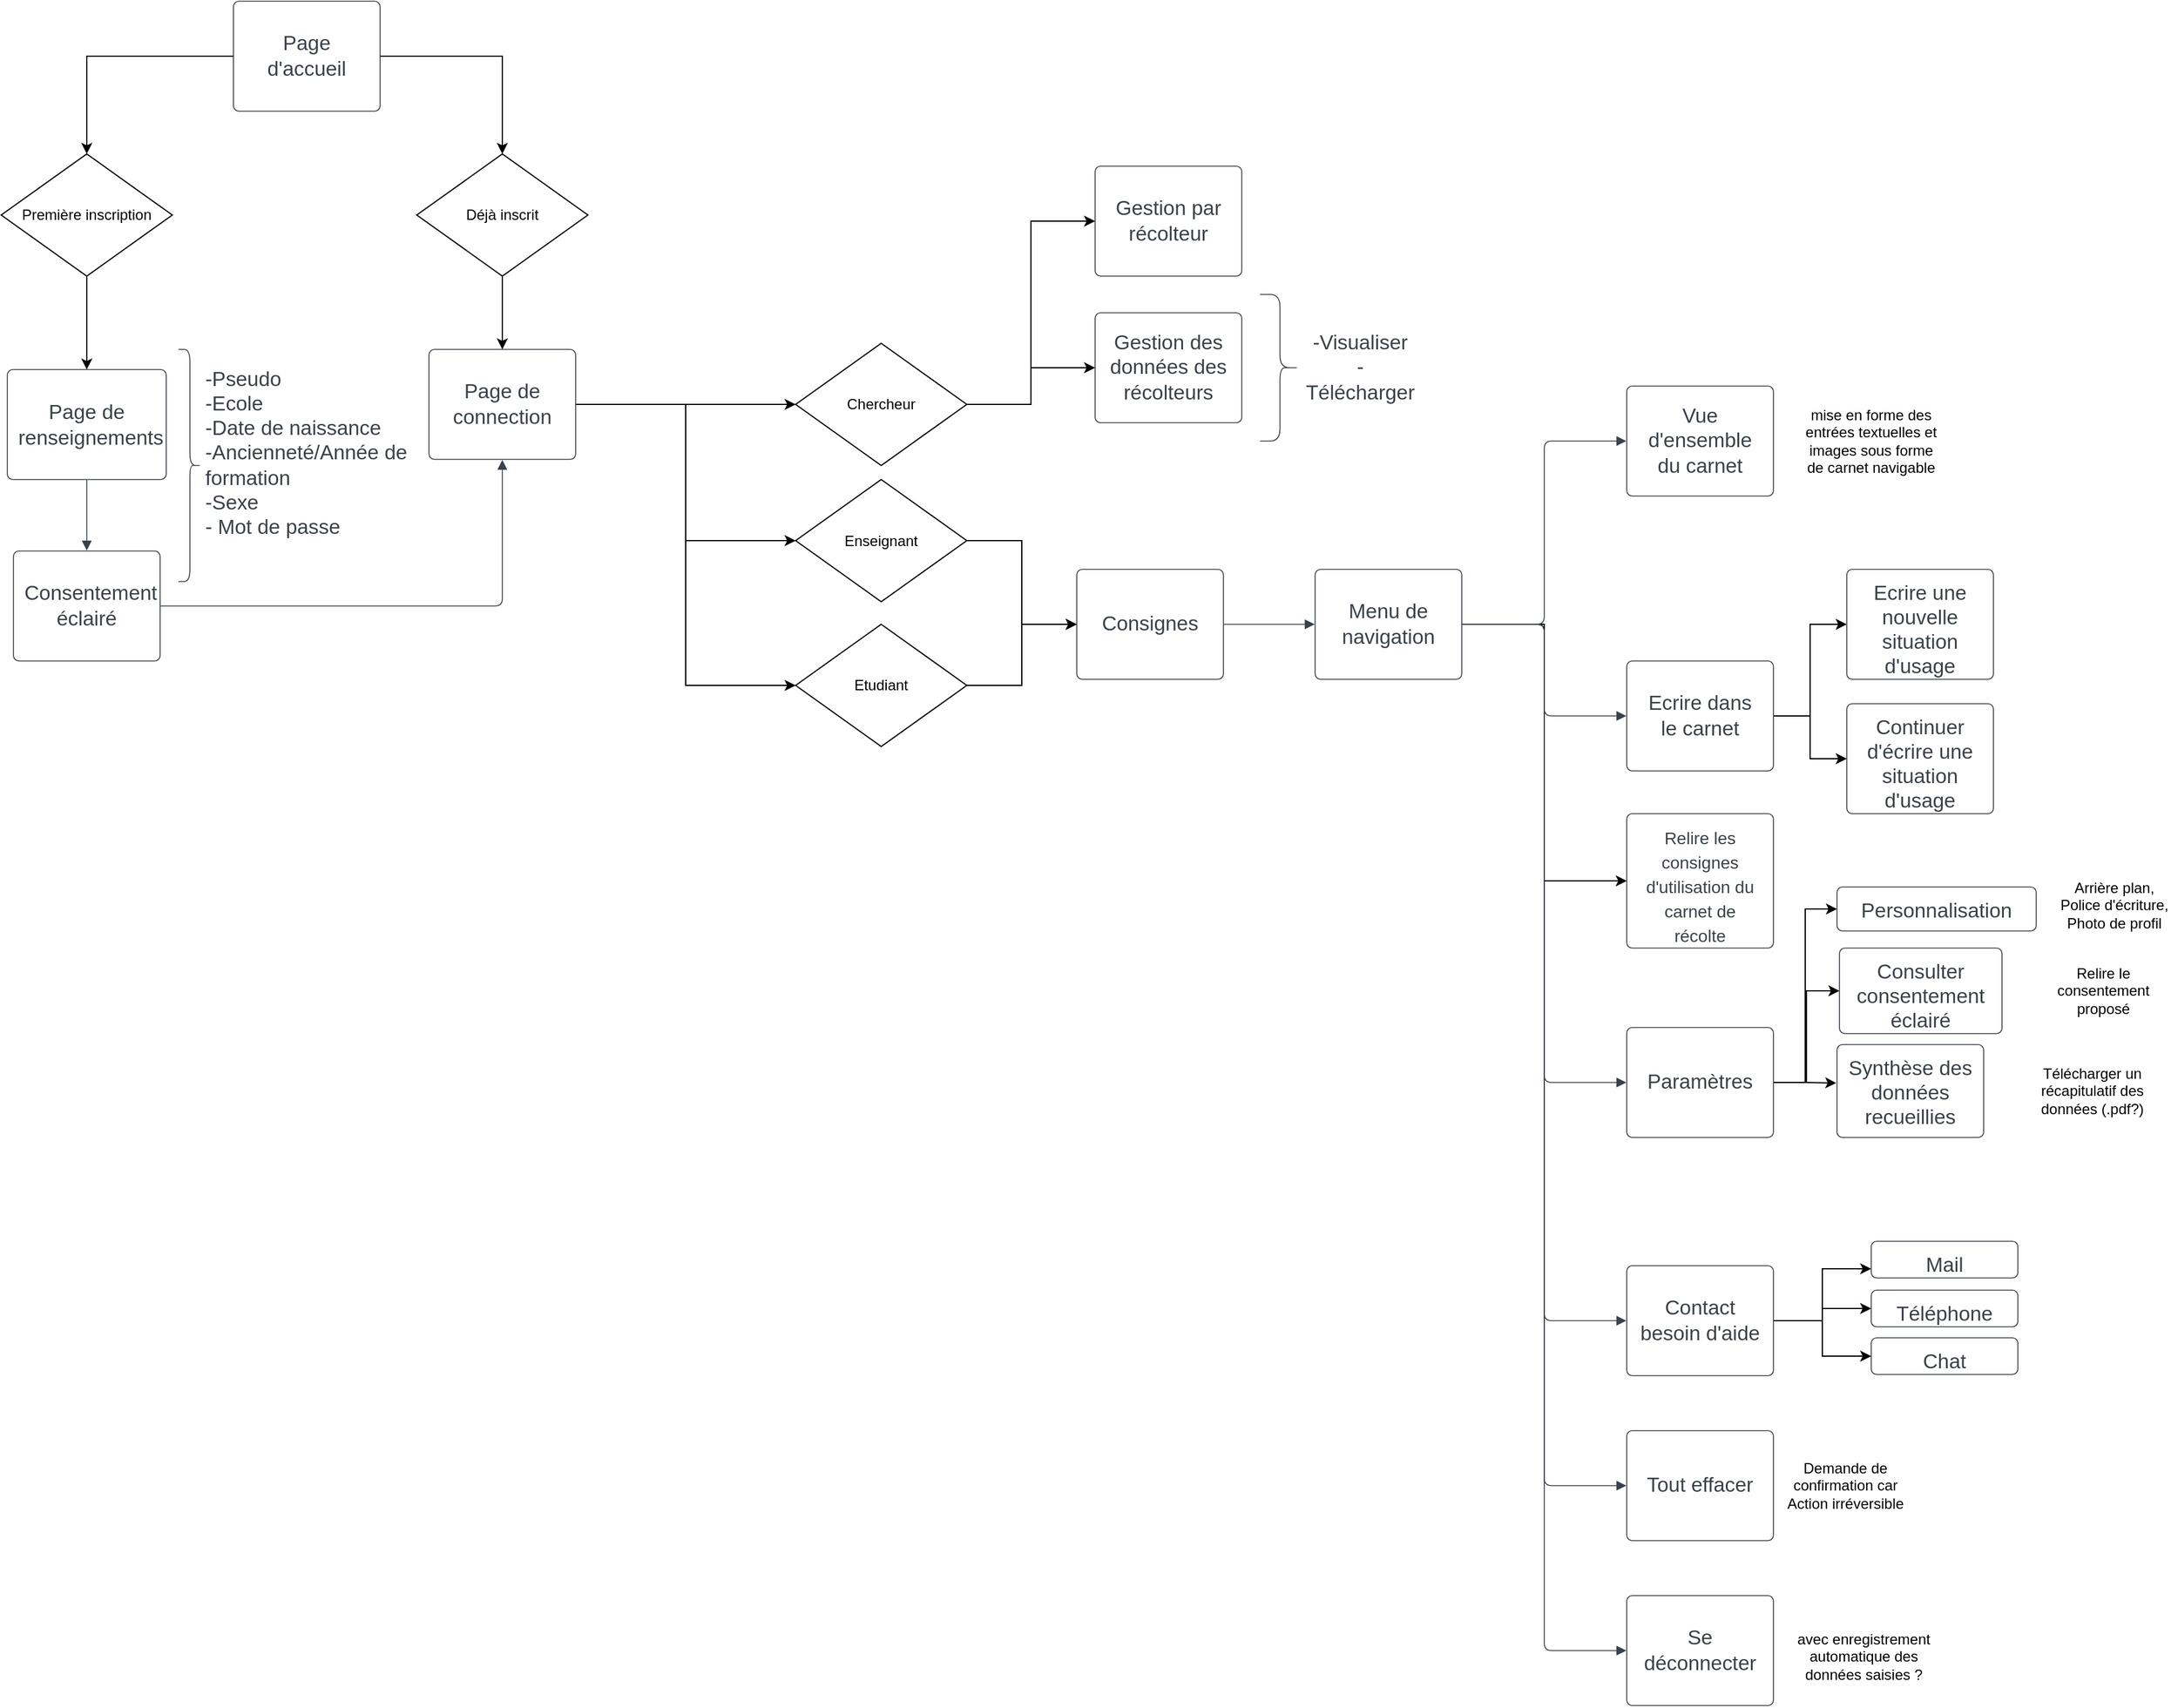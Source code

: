 <mxfile version="20.6.0" type="github">
  <diagram id="_ci9421NlBNcdpJC809w" name="Page-1">
    <mxGraphModel dx="1422" dy="724" grid="1" gridSize="10" guides="1" tooltips="1" connect="1" arrows="1" fold="1" page="1" pageScale="1" pageWidth="827" pageHeight="1169" math="0" shadow="0">
      <root>
        <mxCell id="0" />
        <mxCell id="1" parent="0" />
        <mxCell id="W4hoBnvtbnbARV8sKlFh-2" style="edgeStyle=orthogonalEdgeStyle;rounded=0;orthogonalLoop=1;jettySize=auto;html=1;entryX=0.5;entryY=0;entryDx=0;entryDy=0;" edge="1" parent="1" source="ZJl0EIgOyHRKj7NYJLY0-1" target="W4hoBnvtbnbARV8sKlFh-1">
          <mxGeometry relative="1" as="geometry" />
        </mxCell>
        <mxCell id="W4hoBnvtbnbARV8sKlFh-5" style="edgeStyle=orthogonalEdgeStyle;rounded=0;orthogonalLoop=1;jettySize=auto;html=1;entryX=0.5;entryY=0;entryDx=0;entryDy=0;" edge="1" parent="1" source="ZJl0EIgOyHRKj7NYJLY0-1" target="W4hoBnvtbnbARV8sKlFh-4">
          <mxGeometry relative="1" as="geometry" />
        </mxCell>
        <UserObject label="Page d&#39;accueil" lucidchartObjectId="AYM.x1uL-YJM" id="ZJl0EIgOyHRKj7NYJLY0-1">
          <mxCell style="html=1;overflow=block;blockSpacing=1;whiteSpace=wrap;fontSize=16.7;fontColor=#3a414a;spacing=9;strokeColor=#3a414a;strokeOpacity=100;rounded=1;absoluteArcSize=1;arcSize=9;strokeWidth=0.8;" parent="1" vertex="1">
            <mxGeometry x="300" y="75" width="120" height="90" as="geometry" />
          </mxCell>
        </UserObject>
        <mxCell id="W4hoBnvtbnbARV8sKlFh-10" style="edgeStyle=orthogonalEdgeStyle;rounded=0;orthogonalLoop=1;jettySize=auto;html=1;" edge="1" parent="1" source="ZJl0EIgOyHRKj7NYJLY0-4" target="W4hoBnvtbnbARV8sKlFh-7">
          <mxGeometry relative="1" as="geometry" />
        </mxCell>
        <mxCell id="W4hoBnvtbnbARV8sKlFh-11" style="edgeStyle=orthogonalEdgeStyle;rounded=0;orthogonalLoop=1;jettySize=auto;html=1;entryX=0;entryY=0.5;entryDx=0;entryDy=0;" edge="1" parent="1" source="ZJl0EIgOyHRKj7NYJLY0-4" target="W4hoBnvtbnbARV8sKlFh-8">
          <mxGeometry relative="1" as="geometry" />
        </mxCell>
        <mxCell id="W4hoBnvtbnbARV8sKlFh-12" style="edgeStyle=orthogonalEdgeStyle;rounded=0;orthogonalLoop=1;jettySize=auto;html=1;entryX=0;entryY=0.5;entryDx=0;entryDy=0;" edge="1" parent="1" source="ZJl0EIgOyHRKj7NYJLY0-4" target="W4hoBnvtbnbARV8sKlFh-9">
          <mxGeometry relative="1" as="geometry" />
        </mxCell>
        <UserObject label="Page de connection" lucidchartObjectId="6YM.qOHt7H16" id="ZJl0EIgOyHRKj7NYJLY0-4">
          <mxCell style="html=1;overflow=block;blockSpacing=1;whiteSpace=wrap;fontSize=16.7;fontColor=#3a414a;spacing=9;strokeColor=#3a414a;strokeOpacity=100;rounded=1;absoluteArcSize=1;arcSize=9;strokeWidth=0.8;" parent="1" vertex="1">
            <mxGeometry x="460" y="360" width="120" height="90" as="geometry" />
          </mxCell>
        </UserObject>
        <UserObject label="Consentement éclairé" lucidchartObjectId="sZM.cIIhJT13" id="ZJl0EIgOyHRKj7NYJLY0-5">
          <mxCell style="html=1;overflow=block;blockSpacing=1;whiteSpace=wrap;fontSize=16.7;fontColor=#3a414a;spacing=9;strokeColor=#3a414a;strokeOpacity=100;rounded=1;absoluteArcSize=1;arcSize=9;strokeWidth=0.8;" parent="1" vertex="1">
            <mxGeometry x="120" y="525" width="120" height="90" as="geometry" />
          </mxCell>
        </UserObject>
        <UserObject label="Gestion par récolteur" lucidchartObjectId="-1M.Er1j2mVA" id="ZJl0EIgOyHRKj7NYJLY0-15">
          <mxCell style="html=1;overflow=block;blockSpacing=1;whiteSpace=wrap;fontSize=16.7;fontColor=#3a414a;spacing=9;strokeColor=#3a414a;strokeOpacity=100;rounded=1;absoluteArcSize=1;arcSize=9;strokeWidth=0.8;" parent="1" vertex="1">
            <mxGeometry x="1005" y="210" width="120" height="90" as="geometry" />
          </mxCell>
        </UserObject>
        <UserObject label="Gestion des données des récolteurs" lucidchartObjectId="l2M.fHgAraxA" id="ZJl0EIgOyHRKj7NYJLY0-16">
          <mxCell style="html=1;overflow=block;blockSpacing=1;whiteSpace=wrap;fontSize=16.7;fontColor=#3a414a;spacing=9;strokeColor=#3a414a;strokeOpacity=100;rounded=1;absoluteArcSize=1;arcSize=9;strokeWidth=0.8;" parent="1" vertex="1">
            <mxGeometry x="1005" y="330" width="120" height="90" as="geometry" />
          </mxCell>
        </UserObject>
        <UserObject label="Vue d&#39;ensemble du carnet" lucidchartObjectId="Y4M.zDFyay5S" id="ZJl0EIgOyHRKj7NYJLY0-19">
          <mxCell style="html=1;overflow=block;blockSpacing=1;whiteSpace=wrap;fontSize=16.7;fontColor=#3a414a;spacing=9;strokeColor=#3a414a;strokeOpacity=100;rounded=1;absoluteArcSize=1;arcSize=9;strokeWidth=0.8;" parent="1" vertex="1">
            <mxGeometry x="1440" y="390" width="120" height="90" as="geometry" />
          </mxCell>
        </UserObject>
        <mxCell id="7s3f1aYTtnk-ZKyeHW6k-4" style="edgeStyle=orthogonalEdgeStyle;rounded=0;orthogonalLoop=1;jettySize=auto;html=1;entryX=0;entryY=0.5;entryDx=0;entryDy=0;fontSize=14;" parent="1" source="ZJl0EIgOyHRKj7NYJLY0-20" target="7s3f1aYTtnk-ZKyeHW6k-1" edge="1">
          <mxGeometry relative="1" as="geometry" />
        </mxCell>
        <mxCell id="7s3f1aYTtnk-ZKyeHW6k-5" style="edgeStyle=orthogonalEdgeStyle;rounded=0;orthogonalLoop=1;jettySize=auto;html=1;entryX=0;entryY=0.5;entryDx=0;entryDy=0;fontSize=14;" parent="1" source="ZJl0EIgOyHRKj7NYJLY0-20" target="7s3f1aYTtnk-ZKyeHW6k-2" edge="1">
          <mxGeometry relative="1" as="geometry" />
        </mxCell>
        <UserObject label="Ecrire dans le carnet" lucidchartObjectId="_4M.7PR6vPwe" id="ZJl0EIgOyHRKj7NYJLY0-20">
          <mxCell style="html=1;overflow=block;blockSpacing=1;whiteSpace=wrap;fontSize=16.7;fontColor=#3a414a;spacing=9;strokeColor=#3a414a;strokeOpacity=100;rounded=1;absoluteArcSize=1;arcSize=9;strokeWidth=0.8;" parent="1" vertex="1">
            <mxGeometry x="1440" y="615" width="120" height="90" as="geometry" />
          </mxCell>
        </UserObject>
        <mxCell id="7s3f1aYTtnk-ZKyeHW6k-9" style="edgeStyle=orthogonalEdgeStyle;rounded=0;orthogonalLoop=1;jettySize=auto;html=1;entryX=0;entryY=0.5;entryDx=0;entryDy=0;fontSize=14;" parent="1" source="ZJl0EIgOyHRKj7NYJLY0-24" target="ZJl0EIgOyHRKj7NYJLY0-72" edge="1">
          <mxGeometry relative="1" as="geometry" />
        </mxCell>
        <mxCell id="7s3f1aYTtnk-ZKyeHW6k-10" style="edgeStyle=orthogonalEdgeStyle;rounded=0;orthogonalLoop=1;jettySize=auto;html=1;fontSize=14;" parent="1" source="ZJl0EIgOyHRKj7NYJLY0-24" target="ZJl0EIgOyHRKj7NYJLY0-74" edge="1">
          <mxGeometry relative="1" as="geometry" />
        </mxCell>
        <mxCell id="7s3f1aYTtnk-ZKyeHW6k-11" style="edgeStyle=orthogonalEdgeStyle;rounded=0;orthogonalLoop=1;jettySize=auto;html=1;entryX=-0.005;entryY=0.414;entryDx=0;entryDy=0;entryPerimeter=0;fontSize=14;" parent="1" source="ZJl0EIgOyHRKj7NYJLY0-24" target="ZJl0EIgOyHRKj7NYJLY0-75" edge="1">
          <mxGeometry relative="1" as="geometry" />
        </mxCell>
        <UserObject label="Paramètres" lucidchartObjectId="Q5M.YRusNy6M" id="ZJl0EIgOyHRKj7NYJLY0-24">
          <mxCell style="html=1;overflow=block;blockSpacing=1;whiteSpace=wrap;fontSize=16.7;fontColor=#3a414a;spacing=9;strokeColor=#3a414a;strokeOpacity=100;rounded=1;absoluteArcSize=1;arcSize=9;strokeWidth=0.8;" parent="1" vertex="1">
            <mxGeometry x="1440" y="915" width="120" height="90" as="geometry" />
          </mxCell>
        </UserObject>
        <mxCell id="ZJl0EIgOyHRKj7NYJLY0-86" style="edgeStyle=orthogonalEdgeStyle;rounded=0;orthogonalLoop=1;jettySize=auto;html=1;entryX=0;entryY=0.75;entryDx=0;entryDy=0;" parent="1" source="ZJl0EIgOyHRKj7NYJLY0-25" target="ZJl0EIgOyHRKj7NYJLY0-81" edge="1">
          <mxGeometry relative="1" as="geometry" />
        </mxCell>
        <mxCell id="ZJl0EIgOyHRKj7NYJLY0-87" style="edgeStyle=orthogonalEdgeStyle;rounded=0;orthogonalLoop=1;jettySize=auto;html=1;entryX=0;entryY=0.5;entryDx=0;entryDy=0;" parent="1" source="ZJl0EIgOyHRKj7NYJLY0-25" target="ZJl0EIgOyHRKj7NYJLY0-80" edge="1">
          <mxGeometry relative="1" as="geometry" />
        </mxCell>
        <mxCell id="ZJl0EIgOyHRKj7NYJLY0-88" style="edgeStyle=orthogonalEdgeStyle;rounded=0;orthogonalLoop=1;jettySize=auto;html=1;entryX=0;entryY=0.5;entryDx=0;entryDy=0;" parent="1" source="ZJl0EIgOyHRKj7NYJLY0-25" target="ZJl0EIgOyHRKj7NYJLY0-79" edge="1">
          <mxGeometry relative="1" as="geometry" />
        </mxCell>
        <UserObject label="Contact besoin d&#39;aide" lucidchartObjectId="X5M.JyQG0hy0" id="ZJl0EIgOyHRKj7NYJLY0-25">
          <mxCell style="html=1;overflow=block;blockSpacing=1;whiteSpace=wrap;fontSize=16.7;fontColor=#3a414a;spacing=9;strokeColor=#3a414a;strokeOpacity=100;rounded=1;absoluteArcSize=1;arcSize=9;strokeWidth=0.8;" parent="1" vertex="1">
            <mxGeometry x="1440" y="1110" width="120" height="90" as="geometry" />
          </mxCell>
        </UserObject>
        <UserObject label="Tout effacer" lucidchartObjectId="75M.VQ58b_Jm" id="ZJl0EIgOyHRKj7NYJLY0-26">
          <mxCell style="html=1;overflow=block;blockSpacing=1;whiteSpace=wrap;fontSize=16.7;fontColor=#3a414a;spacing=9;strokeColor=#3a414a;strokeOpacity=100;rounded=1;absoluteArcSize=1;arcSize=9;strokeWidth=0.8;" parent="1" vertex="1">
            <mxGeometry x="1440" y="1245" width="120" height="90" as="geometry" />
          </mxCell>
        </UserObject>
        <UserObject label="Se déconnecter" lucidchartObjectId="b6M.UAQ0L-1w" id="ZJl0EIgOyHRKj7NYJLY0-27">
          <mxCell style="html=1;overflow=block;blockSpacing=1;whiteSpace=wrap;fontSize=16.7;fontColor=#3a414a;spacing=9;strokeColor=#3a414a;strokeOpacity=100;rounded=1;absoluteArcSize=1;arcSize=9;strokeWidth=0.8;" parent="1" vertex="1">
            <mxGeometry x="1440" y="1380" width="120" height="90" as="geometry" />
          </mxCell>
        </UserObject>
        <mxCell id="7s3f1aYTtnk-ZKyeHW6k-6" style="edgeStyle=orthogonalEdgeStyle;rounded=0;orthogonalLoop=1;jettySize=auto;html=1;entryX=0;entryY=0.5;entryDx=0;entryDy=0;fontSize=14;" parent="1" source="ZJl0EIgOyHRKj7NYJLY0-28" target="7s3f1aYTtnk-ZKyeHW6k-3" edge="1">
          <mxGeometry relative="1" as="geometry" />
        </mxCell>
        <UserObject label="Menu de navigation" lucidchartObjectId="X6M.t33oavB." id="ZJl0EIgOyHRKj7NYJLY0-28">
          <mxCell style="html=1;overflow=block;blockSpacing=1;whiteSpace=wrap;fontSize=16.7;fontColor=#3a414a;spacing=9;strokeColor=#3a414a;strokeOpacity=100;rounded=1;absoluteArcSize=1;arcSize=9;strokeWidth=0.8;" parent="1" vertex="1">
            <mxGeometry x="1185" y="540" width="120" height="90" as="geometry" />
          </mxCell>
        </UserObject>
        <UserObject label="" lucidchartObjectId="V7M.rNvB-Zm." id="ZJl0EIgOyHRKj7NYJLY0-29">
          <mxCell style="html=1;jettySize=18;whiteSpace=wrap;fontSize=13;strokeColor=#3a414a;strokeOpacity=100;strokeWidth=0.8;rounded=1;arcSize=12;edgeStyle=orthogonalEdgeStyle;startArrow=none;endArrow=block;endFill=1;exitX=1.003;exitY=0.5;exitPerimeter=0;entryX=-0.003;entryY=0.5;entryPerimeter=0;" parent="1" source="ZJl0EIgOyHRKj7NYJLY0-28" target="ZJl0EIgOyHRKj7NYJLY0-19" edge="1">
            <mxGeometry width="100" height="100" relative="1" as="geometry">
              <Array as="points" />
            </mxGeometry>
          </mxCell>
        </UserObject>
        <UserObject label="" lucidchartObjectId="Y7M.1pc6Li9~" id="ZJl0EIgOyHRKj7NYJLY0-30">
          <mxCell style="html=1;jettySize=18;whiteSpace=wrap;fontSize=13;strokeColor=#3a414a;strokeOpacity=100;strokeWidth=0.8;rounded=1;arcSize=12;edgeStyle=orthogonalEdgeStyle;startArrow=none;endArrow=block;endFill=1;exitX=1.003;exitY=0.5;exitPerimeter=0;entryX=-0.003;entryY=0.5;entryPerimeter=0;" parent="1" source="ZJl0EIgOyHRKj7NYJLY0-28" target="ZJl0EIgOyHRKj7NYJLY0-20" edge="1">
            <mxGeometry width="100" height="100" relative="1" as="geometry">
              <Array as="points" />
            </mxGeometry>
          </mxCell>
        </UserObject>
        <UserObject label="" lucidchartObjectId=".7M.mwq7F4k_" id="ZJl0EIgOyHRKj7NYJLY0-34">
          <mxCell style="html=1;jettySize=18;whiteSpace=wrap;fontSize=13;strokeColor=#3a414a;strokeOpacity=100;strokeWidth=0.8;rounded=1;arcSize=12;edgeStyle=orthogonalEdgeStyle;startArrow=none;endArrow=block;endFill=1;exitX=1.003;exitY=0.5;exitPerimeter=0;entryX=-0.003;entryY=0.5;entryPerimeter=0;" parent="1" source="ZJl0EIgOyHRKj7NYJLY0-28" target="ZJl0EIgOyHRKj7NYJLY0-24" edge="1">
            <mxGeometry width="100" height="100" relative="1" as="geometry">
              <Array as="points" />
            </mxGeometry>
          </mxCell>
        </UserObject>
        <UserObject label="" lucidchartObjectId="d8M.SYVjxC_h" id="ZJl0EIgOyHRKj7NYJLY0-35">
          <mxCell style="html=1;jettySize=18;whiteSpace=wrap;fontSize=13;strokeColor=#3a414a;strokeOpacity=100;strokeWidth=0.8;rounded=1;arcSize=12;edgeStyle=orthogonalEdgeStyle;startArrow=none;endArrow=block;endFill=1;exitX=1.003;exitY=0.5;exitPerimeter=0;entryX=-0.003;entryY=0.5;entryPerimeter=0;" parent="1" source="ZJl0EIgOyHRKj7NYJLY0-28" target="ZJl0EIgOyHRKj7NYJLY0-25" edge="1">
            <mxGeometry width="100" height="100" relative="1" as="geometry">
              <Array as="points" />
            </mxGeometry>
          </mxCell>
        </UserObject>
        <UserObject label="" lucidchartObjectId="r8M.o4ZUcG-L" id="ZJl0EIgOyHRKj7NYJLY0-36">
          <mxCell style="html=1;jettySize=18;whiteSpace=wrap;fontSize=13;strokeColor=#3a414a;strokeOpacity=100;strokeWidth=0.8;rounded=1;arcSize=12;edgeStyle=orthogonalEdgeStyle;startArrow=none;endArrow=block;endFill=1;exitX=1.003;exitY=0.5;exitPerimeter=0;entryX=-0.003;entryY=0.5;entryPerimeter=0;" parent="1" source="ZJl0EIgOyHRKj7NYJLY0-28" target="ZJl0EIgOyHRKj7NYJLY0-26" edge="1">
            <mxGeometry width="100" height="100" relative="1" as="geometry">
              <Array as="points" />
            </mxGeometry>
          </mxCell>
        </UserObject>
        <UserObject label="" lucidchartObjectId="w8M.DC7A0Nvr" id="ZJl0EIgOyHRKj7NYJLY0-37">
          <mxCell style="html=1;jettySize=18;whiteSpace=wrap;fontSize=13;strokeColor=#3a414a;strokeOpacity=100;strokeWidth=0.8;rounded=1;arcSize=12;edgeStyle=orthogonalEdgeStyle;startArrow=none;endArrow=block;endFill=1;exitX=1.003;exitY=0.5;exitPerimeter=0;entryX=-0.003;entryY=0.5;entryPerimeter=0;" parent="1" source="ZJl0EIgOyHRKj7NYJLY0-28" target="ZJl0EIgOyHRKj7NYJLY0-27" edge="1">
            <mxGeometry width="100" height="100" relative="1" as="geometry">
              <Array as="points" />
            </mxGeometry>
          </mxCell>
        </UserObject>
        <UserObject label="Page de renseignements" lucidchartObjectId="T~M.V6R66Jr2" id="ZJl0EIgOyHRKj7NYJLY0-38">
          <mxCell style="html=1;overflow=block;blockSpacing=1;whiteSpace=wrap;fontSize=16.7;fontColor=#3a414a;spacing=9;strokeColor=#3a414a;strokeOpacity=100;rounded=1;absoluteArcSize=1;arcSize=9;strokeWidth=0.8;" parent="1" vertex="1">
            <mxGeometry x="115" y="376.5" width="130" height="90" as="geometry" />
          </mxCell>
        </UserObject>
        <UserObject label="" lucidchartObjectId="caN.kgK3lv72" id="ZJl0EIgOyHRKj7NYJLY0-40">
          <mxCell style="html=1;jettySize=18;whiteSpace=wrap;fontSize=13;strokeColor=#3a414a;strokeOpacity=100;strokeWidth=0.8;rounded=1;arcSize=12;edgeStyle=orthogonalEdgeStyle;startArrow=none;endArrow=block;endFill=1;exitX=0.5;exitY=1.004;exitPerimeter=0;entryX=0.5;entryY=-0.004;entryPerimeter=0;" parent="1" source="ZJl0EIgOyHRKj7NYJLY0-38" target="ZJl0EIgOyHRKj7NYJLY0-5" edge="1">
            <mxGeometry width="100" height="100" relative="1" as="geometry">
              <Array as="points" />
            </mxGeometry>
          </mxCell>
        </UserObject>
        <UserObject label="" lucidchartObjectId="faN.zr2yzNM4" id="ZJl0EIgOyHRKj7NYJLY0-41">
          <mxCell style="html=1;jettySize=18;whiteSpace=wrap;fontSize=13;strokeColor=#3a414a;strokeOpacity=100;strokeWidth=0.8;rounded=1;arcSize=12;edgeStyle=orthogonalEdgeStyle;startArrow=none;endArrow=block;endFill=1;exitX=1.003;exitY=0.5;exitPerimeter=0;entryX=0.5;entryY=1.004;entryPerimeter=0;" parent="1" source="ZJl0EIgOyHRKj7NYJLY0-5" target="ZJl0EIgOyHRKj7NYJLY0-4" edge="1">
            <mxGeometry width="100" height="100" relative="1" as="geometry">
              <Array as="points" />
            </mxGeometry>
          </mxCell>
        </UserObject>
        <mxCell id="ZJl0EIgOyHRKj7NYJLY0-42" value="" style="strokeColor=none;fillColor=none;whiteSpace=wrap;fontSize=16.7;fontColor=#3a414a;spacing=3.8;strokeOpacity=100;rounded=1;absoluteArcSize=1;arcSize=9;strokeWidth=0.8;html=1;" parent="1" vertex="1">
          <mxGeometry x="255" y="360" width="195" height="190" as="geometry" />
        </mxCell>
        <mxCell id="ZJl0EIgOyHRKj7NYJLY0-43" value="" style="shape=curlyBracket;rounded=1;flipH=1;whiteSpace=wrap;fontSize=16.7;fontColor=#3a414a;spacing=3.8;strokeColor=#3a414a;strokeOpacity=100;strokeWidth=0.8;" parent="ZJl0EIgOyHRKj7NYJLY0-42" vertex="1">
          <mxGeometry width="18.75" height="190" as="geometry" />
        </mxCell>
        <mxCell id="ZJl0EIgOyHRKj7NYJLY0-44" value="-Pseudo&#xa;-Ecole&#xa;-Date de naissance&#xa;-Ancienneté/Année de formation&#xa;-Sexe&#xa;- Mot de passe&#xa;" style="strokeColor=none;fillColor=none;whiteSpace=wrap;fontSize=16.7;fontColor=#3a414a;spacing=3.8;strokeOpacity=100;rounded=1;absoluteArcSize=1;arcSize=9;strokeWidth=0.8;align=left;" parent="ZJl0EIgOyHRKj7NYJLY0-42" vertex="1">
          <mxGeometry x="18.75" width="176.25" height="190" as="geometry" />
        </mxCell>
        <UserObject label="Consignes" lucidchartObjectId="ChN.a.CTA~j_" id="ZJl0EIgOyHRKj7NYJLY0-57">
          <mxCell style="html=1;overflow=block;blockSpacing=1;whiteSpace=wrap;fontSize=16.7;fontColor=#3a414a;spacing=9;strokeColor=#3a414a;strokeOpacity=100;rounded=1;absoluteArcSize=1;arcSize=9;strokeWidth=0.8;" parent="1" vertex="1">
            <mxGeometry x="990" y="540" width="120" height="90" as="geometry" />
          </mxCell>
        </UserObject>
        <mxCell id="ZJl0EIgOyHRKj7NYJLY0-60" value="" style="strokeColor=none;fillColor=none;whiteSpace=wrap;fontSize=16.7;fontColor=#3a414a;spacing=3.8;strokeOpacity=100;rounded=1;absoluteArcSize=1;arcSize=9;strokeWidth=0.8;html=1;" parent="1" vertex="1">
          <mxGeometry x="1140" y="315" width="130" height="120" as="geometry" />
        </mxCell>
        <mxCell id="ZJl0EIgOyHRKj7NYJLY0-61" value="" style="shape=curlyBracket;rounded=1;flipH=1;whiteSpace=wrap;fontSize=16.7;fontColor=#3a414a;spacing=3.8;strokeColor=#3a414a;strokeOpacity=100;strokeWidth=0.8;" parent="ZJl0EIgOyHRKj7NYJLY0-60" vertex="1">
          <mxGeometry width="32.5" height="120" as="geometry" />
        </mxCell>
        <mxCell id="ZJl0EIgOyHRKj7NYJLY0-62" value="-Visualiser&#xa;-Télécharger" style="strokeColor=none;fillColor=none;whiteSpace=wrap;fontSize=16.7;fontColor=#3a414a;spacing=3.8;strokeOpacity=100;rounded=1;absoluteArcSize=1;arcSize=9;strokeWidth=0.8;" parent="ZJl0EIgOyHRKj7NYJLY0-60" vertex="1">
          <mxGeometry x="32.5" width="97.5" height="120" as="geometry" />
        </mxCell>
        <UserObject label="" lucidchartObjectId="PiN.8G~et30i" id="ZJl0EIgOyHRKj7NYJLY0-63">
          <mxCell style="html=1;jettySize=18;whiteSpace=wrap;fontSize=13;strokeColor=#3a414a;strokeOpacity=100;strokeWidth=0.8;rounded=1;arcSize=12;edgeStyle=orthogonalEdgeStyle;startArrow=none;endArrow=block;endFill=1;exitX=1.003;exitY=0.5;exitPerimeter=0;entryX=-0.003;entryY=0.5;entryPerimeter=0;" parent="1" source="ZJl0EIgOyHRKj7NYJLY0-57" target="ZJl0EIgOyHRKj7NYJLY0-28" edge="1">
            <mxGeometry width="100" height="100" relative="1" as="geometry">
              <Array as="points" />
            </mxGeometry>
          </mxCell>
        </UserObject>
        <UserObject label="Personnalisation" lucidchartObjectId="-kN.FlH042fC" id="ZJl0EIgOyHRKj7NYJLY0-72">
          <mxCell style="html=1;overflow=block;blockSpacing=1;whiteSpace=wrap;fontSize=16.7;fontColor=#3a414a;spacing=9;strokeColor=#3a414a;strokeOpacity=100;rounded=1;absoluteArcSize=1;arcSize=9;strokeWidth=0.8;" parent="1" vertex="1">
            <mxGeometry x="1612" y="800" width="163" height="36" as="geometry" />
          </mxCell>
        </UserObject>
        <UserObject label="Consulter consentement éclairé" lucidchartObjectId="-kN.FlH042fC" id="ZJl0EIgOyHRKj7NYJLY0-74">
          <mxCell style="html=1;overflow=block;blockSpacing=1;whiteSpace=wrap;fontSize=16.7;fontColor=#3a414a;spacing=9;strokeColor=#3a414a;strokeOpacity=100;rounded=1;absoluteArcSize=1;arcSize=9;strokeWidth=0.8;" parent="1" vertex="1">
            <mxGeometry x="1614" y="850" width="133" height="70" as="geometry" />
          </mxCell>
        </UserObject>
        <UserObject label="Synthèse des données recueillies" lucidchartObjectId="-kN.FlH042fC" id="ZJl0EIgOyHRKj7NYJLY0-75">
          <mxCell style="html=1;overflow=block;blockSpacing=1;whiteSpace=wrap;fontSize=16.7;fontColor=#3a414a;spacing=9;strokeColor=#3a414a;strokeOpacity=100;rounded=1;absoluteArcSize=1;arcSize=9;strokeWidth=0.8;" parent="1" vertex="1">
            <mxGeometry x="1612" y="929" width="120" height="76" as="geometry" />
          </mxCell>
        </UserObject>
        <UserObject label="Chat" lucidchartObjectId="-kN.FlH042fC" id="ZJl0EIgOyHRKj7NYJLY0-79">
          <mxCell style="html=1;overflow=block;blockSpacing=1;whiteSpace=wrap;fontSize=16.7;fontColor=#3a414a;spacing=9;strokeColor=#3a414a;strokeOpacity=100;rounded=1;absoluteArcSize=1;arcSize=9;strokeWidth=0.8;" parent="1" vertex="1">
            <mxGeometry x="1640" y="1169" width="120" height="30" as="geometry" />
          </mxCell>
        </UserObject>
        <UserObject label="Téléphone" lucidchartObjectId="-kN.FlH042fC" id="ZJl0EIgOyHRKj7NYJLY0-80">
          <mxCell style="html=1;overflow=block;blockSpacing=1;whiteSpace=wrap;fontSize=16.7;fontColor=#3a414a;spacing=9;strokeColor=#3a414a;strokeOpacity=100;rounded=1;absoluteArcSize=1;arcSize=9;strokeWidth=0.8;" parent="1" vertex="1">
            <mxGeometry x="1640" y="1130" width="120" height="30" as="geometry" />
          </mxCell>
        </UserObject>
        <UserObject label="Mail" lucidchartObjectId="-kN.FlH042fC" id="ZJl0EIgOyHRKj7NYJLY0-81">
          <mxCell style="html=1;overflow=block;blockSpacing=1;whiteSpace=wrap;fontSize=16.7;fontColor=#3a414a;spacing=9;strokeColor=#3a414a;strokeOpacity=100;rounded=1;absoluteArcSize=1;arcSize=9;strokeWidth=0.8;" parent="1" vertex="1">
            <mxGeometry x="1640" y="1090" width="120" height="30" as="geometry" />
          </mxCell>
        </UserObject>
        <mxCell id="ZJl0EIgOyHRKj7NYJLY0-82" value="Télécharger un récapitulatif des données (.pdf?)" style="text;html=1;strokeColor=none;fillColor=none;align=center;verticalAlign=middle;whiteSpace=wrap;rounded=0;" parent="1" vertex="1">
          <mxGeometry x="1770" y="945.5" width="102" height="43" as="geometry" />
        </mxCell>
        <mxCell id="ZJl0EIgOyHRKj7NYJLY0-84" value="&lt;div&gt;Arrière plan, Police d&#39;écriture,&lt;/div&gt;&lt;div&gt;Photo de profil&lt;br&gt;&lt;/div&gt;" style="text;html=1;strokeColor=none;fillColor=none;align=center;verticalAlign=middle;whiteSpace=wrap;rounded=0;" parent="1" vertex="1">
          <mxGeometry x="1788" y="793" width="102" height="43" as="geometry" />
        </mxCell>
        <mxCell id="ZJl0EIgOyHRKj7NYJLY0-85" value="Relire le consentement proposé" style="text;html=1;strokeColor=none;fillColor=none;align=center;verticalAlign=middle;whiteSpace=wrap;rounded=0;" parent="1" vertex="1">
          <mxGeometry x="1770" y="863.5" width="120" height="43" as="geometry" />
        </mxCell>
        <mxCell id="ZJl0EIgOyHRKj7NYJLY0-89" value="Demande de confirmation car Action irréversible" style="text;html=1;strokeColor=none;fillColor=none;align=center;verticalAlign=middle;whiteSpace=wrap;rounded=0;" parent="1" vertex="1">
          <mxGeometry x="1568" y="1268.5" width="102" height="43" as="geometry" />
        </mxCell>
        <UserObject label="Ecrire une nouvelle situation d&#39;usage" lucidchartObjectId="_4M.7PR6vPwe" id="7s3f1aYTtnk-ZKyeHW6k-1">
          <mxCell style="html=1;overflow=block;blockSpacing=1;whiteSpace=wrap;fontSize=16.7;fontColor=#3a414a;spacing=9;strokeColor=#3a414a;strokeOpacity=100;rounded=1;absoluteArcSize=1;arcSize=9;strokeWidth=0.8;" parent="1" vertex="1">
            <mxGeometry x="1620" y="540" width="120" height="90" as="geometry" />
          </mxCell>
        </UserObject>
        <UserObject label="Continuer d&#39;écrire une situation d&#39;usage" lucidchartObjectId="_4M.7PR6vPwe" id="7s3f1aYTtnk-ZKyeHW6k-2">
          <mxCell style="html=1;overflow=block;blockSpacing=1;whiteSpace=wrap;fontSize=16.7;fontColor=#3a414a;spacing=9;strokeColor=#3a414a;strokeOpacity=100;rounded=1;absoluteArcSize=1;arcSize=9;strokeWidth=0.8;" parent="1" vertex="1">
            <mxGeometry x="1620" y="650" width="120" height="90" as="geometry" />
          </mxCell>
        </UserObject>
        <UserObject label="&lt;font style=&quot;font-size: 14px;&quot;&gt;Relire les consignes d&#39;utilisation du carnet de récolte&lt;br&gt;&lt;/font&gt;" lucidchartObjectId="Q5M.YRusNy6M" id="7s3f1aYTtnk-ZKyeHW6k-3">
          <mxCell style="html=1;overflow=block;blockSpacing=1;whiteSpace=wrap;fontSize=16.7;fontColor=#3a414a;spacing=9;strokeColor=#3a414a;strokeOpacity=100;rounded=1;absoluteArcSize=1;arcSize=9;strokeWidth=0.8;" parent="1" vertex="1">
            <mxGeometry x="1440" y="740" width="120" height="110" as="geometry" />
          </mxCell>
        </UserObject>
        <mxCell id="7s3f1aYTtnk-ZKyeHW6k-7" value="mise en forme des entrées textuelles et images sous forme de carnet navigable" style="text;html=1;strokeColor=none;fillColor=none;align=center;verticalAlign=middle;whiteSpace=wrap;rounded=0;" parent="1" vertex="1">
          <mxGeometry x="1580" y="403.5" width="120" height="63" as="geometry" />
        </mxCell>
        <mxCell id="7s3f1aYTtnk-ZKyeHW6k-8" value="avec enregistrement automatique des données saisies ?" style="text;html=1;strokeColor=none;fillColor=none;align=center;verticalAlign=middle;whiteSpace=wrap;rounded=0;" parent="1" vertex="1">
          <mxGeometry x="1568" y="1400" width="132" height="60" as="geometry" />
        </mxCell>
        <mxCell id="W4hoBnvtbnbARV8sKlFh-3" style="edgeStyle=orthogonalEdgeStyle;rounded=0;orthogonalLoop=1;jettySize=auto;html=1;entryX=0.5;entryY=0;entryDx=0;entryDy=0;" edge="1" parent="1" source="W4hoBnvtbnbARV8sKlFh-1" target="ZJl0EIgOyHRKj7NYJLY0-38">
          <mxGeometry relative="1" as="geometry" />
        </mxCell>
        <mxCell id="W4hoBnvtbnbARV8sKlFh-1" value="Première inscription" style="rhombus;whiteSpace=wrap;html=1;" vertex="1" parent="1">
          <mxGeometry x="110" y="200" width="140" height="100" as="geometry" />
        </mxCell>
        <mxCell id="W4hoBnvtbnbARV8sKlFh-6" style="edgeStyle=orthogonalEdgeStyle;rounded=0;orthogonalLoop=1;jettySize=auto;html=1;entryX=0.5;entryY=0;entryDx=0;entryDy=0;" edge="1" parent="1" source="W4hoBnvtbnbARV8sKlFh-4" target="ZJl0EIgOyHRKj7NYJLY0-4">
          <mxGeometry relative="1" as="geometry" />
        </mxCell>
        <mxCell id="W4hoBnvtbnbARV8sKlFh-4" value="Déjà inscrit" style="rhombus;whiteSpace=wrap;html=1;" vertex="1" parent="1">
          <mxGeometry x="450" y="200" width="140" height="100" as="geometry" />
        </mxCell>
        <mxCell id="W4hoBnvtbnbARV8sKlFh-13" style="edgeStyle=orthogonalEdgeStyle;rounded=0;orthogonalLoop=1;jettySize=auto;html=1;entryX=0;entryY=0.5;entryDx=0;entryDy=0;" edge="1" parent="1" source="W4hoBnvtbnbARV8sKlFh-7" target="ZJl0EIgOyHRKj7NYJLY0-15">
          <mxGeometry relative="1" as="geometry" />
        </mxCell>
        <mxCell id="W4hoBnvtbnbARV8sKlFh-14" style="edgeStyle=orthogonalEdgeStyle;rounded=0;orthogonalLoop=1;jettySize=auto;html=1;entryX=0;entryY=0.5;entryDx=0;entryDy=0;" edge="1" parent="1" source="W4hoBnvtbnbARV8sKlFh-7" target="ZJl0EIgOyHRKj7NYJLY0-16">
          <mxGeometry relative="1" as="geometry" />
        </mxCell>
        <mxCell id="W4hoBnvtbnbARV8sKlFh-7" value="Chercheur" style="rhombus;whiteSpace=wrap;html=1;" vertex="1" parent="1">
          <mxGeometry x="760" y="355" width="140" height="100" as="geometry" />
        </mxCell>
        <mxCell id="W4hoBnvtbnbARV8sKlFh-15" style="edgeStyle=orthogonalEdgeStyle;rounded=0;orthogonalLoop=1;jettySize=auto;html=1;entryX=0;entryY=0.5;entryDx=0;entryDy=0;" edge="1" parent="1" source="W4hoBnvtbnbARV8sKlFh-8" target="ZJl0EIgOyHRKj7NYJLY0-57">
          <mxGeometry relative="1" as="geometry" />
        </mxCell>
        <mxCell id="W4hoBnvtbnbARV8sKlFh-8" value="Enseignant" style="rhombus;whiteSpace=wrap;html=1;" vertex="1" parent="1">
          <mxGeometry x="760" y="466.5" width="140" height="100" as="geometry" />
        </mxCell>
        <mxCell id="W4hoBnvtbnbARV8sKlFh-16" style="edgeStyle=orthogonalEdgeStyle;rounded=0;orthogonalLoop=1;jettySize=auto;html=1;entryX=0;entryY=0.5;entryDx=0;entryDy=0;" edge="1" parent="1" source="W4hoBnvtbnbARV8sKlFh-9" target="ZJl0EIgOyHRKj7NYJLY0-57">
          <mxGeometry relative="1" as="geometry" />
        </mxCell>
        <mxCell id="W4hoBnvtbnbARV8sKlFh-9" value="Etudiant" style="rhombus;whiteSpace=wrap;html=1;" vertex="1" parent="1">
          <mxGeometry x="760" y="585" width="140" height="100" as="geometry" />
        </mxCell>
      </root>
    </mxGraphModel>
  </diagram>
</mxfile>
